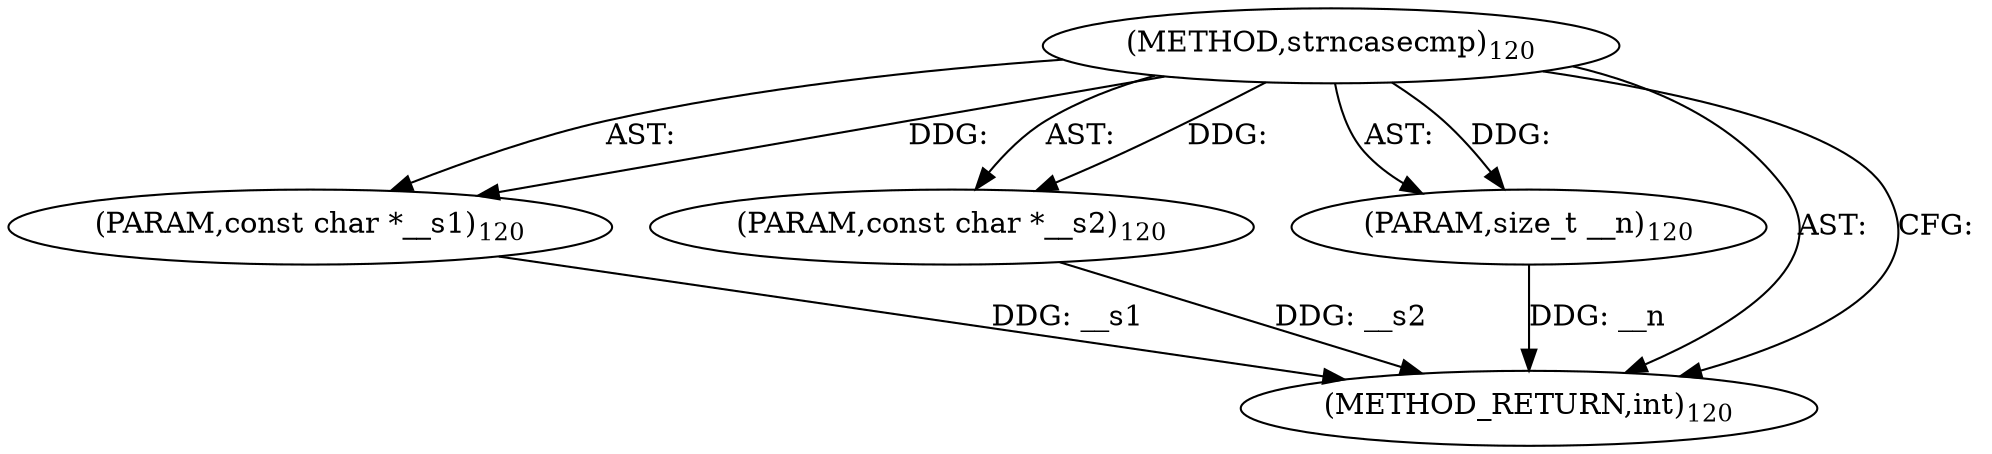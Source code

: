 digraph "strncasecmp" {  
"98969" [label = <(METHOD,strncasecmp)<SUB>120</SUB>> ]
"98970" [label = <(PARAM,const char *__s1)<SUB>120</SUB>> ]
"98971" [label = <(PARAM,const char *__s2)<SUB>120</SUB>> ]
"98972" [label = <(PARAM,size_t __n)<SUB>120</SUB>> ]
"98973" [label = <(METHOD_RETURN,int)<SUB>120</SUB>> ]
  "98969" -> "98970"  [ label = "AST: "] 
  "98969" -> "98971"  [ label = "AST: "] 
  "98969" -> "98972"  [ label = "AST: "] 
  "98969" -> "98973"  [ label = "AST: "] 
  "98969" -> "98973"  [ label = "CFG: "] 
  "98970" -> "98973"  [ label = "DDG: __s1"] 
  "98971" -> "98973"  [ label = "DDG: __s2"] 
  "98972" -> "98973"  [ label = "DDG: __n"] 
  "98969" -> "98970"  [ label = "DDG: "] 
  "98969" -> "98971"  [ label = "DDG: "] 
  "98969" -> "98972"  [ label = "DDG: "] 
}
